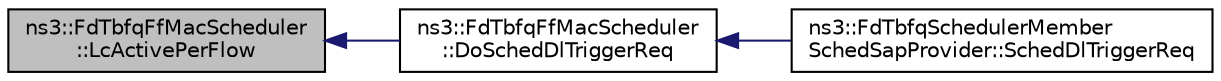 digraph "ns3::FdTbfqFfMacScheduler::LcActivePerFlow"
{
  edge [fontname="Helvetica",fontsize="10",labelfontname="Helvetica",labelfontsize="10"];
  node [fontname="Helvetica",fontsize="10",shape=record];
  rankdir="LR";
  Node1 [label="ns3::FdTbfqFfMacScheduler\l::LcActivePerFlow",height=0.2,width=0.4,color="black", fillcolor="grey75", style="filled", fontcolor="black"];
  Node1 -> Node2 [dir="back",color="midnightblue",fontsize="10",style="solid"];
  Node2 [label="ns3::FdTbfqFfMacScheduler\l::DoSchedDlTriggerReq",height=0.2,width=0.4,color="black", fillcolor="white", style="filled",URL="$d7/db8/classns3_1_1FdTbfqFfMacScheduler.html#aca7deb47b0377b1facea6c6378ba2ec7"];
  Node2 -> Node3 [dir="back",color="midnightblue",fontsize="10",style="solid"];
  Node3 [label="ns3::FdTbfqSchedulerMember\lSchedSapProvider::SchedDlTriggerReq",height=0.2,width=0.4,color="black", fillcolor="white", style="filled",URL="$d9/d96/classns3_1_1FdTbfqSchedulerMemberSchedSapProvider.html#a1200d11e1f26dee721bd42c3eb773b94"];
}
